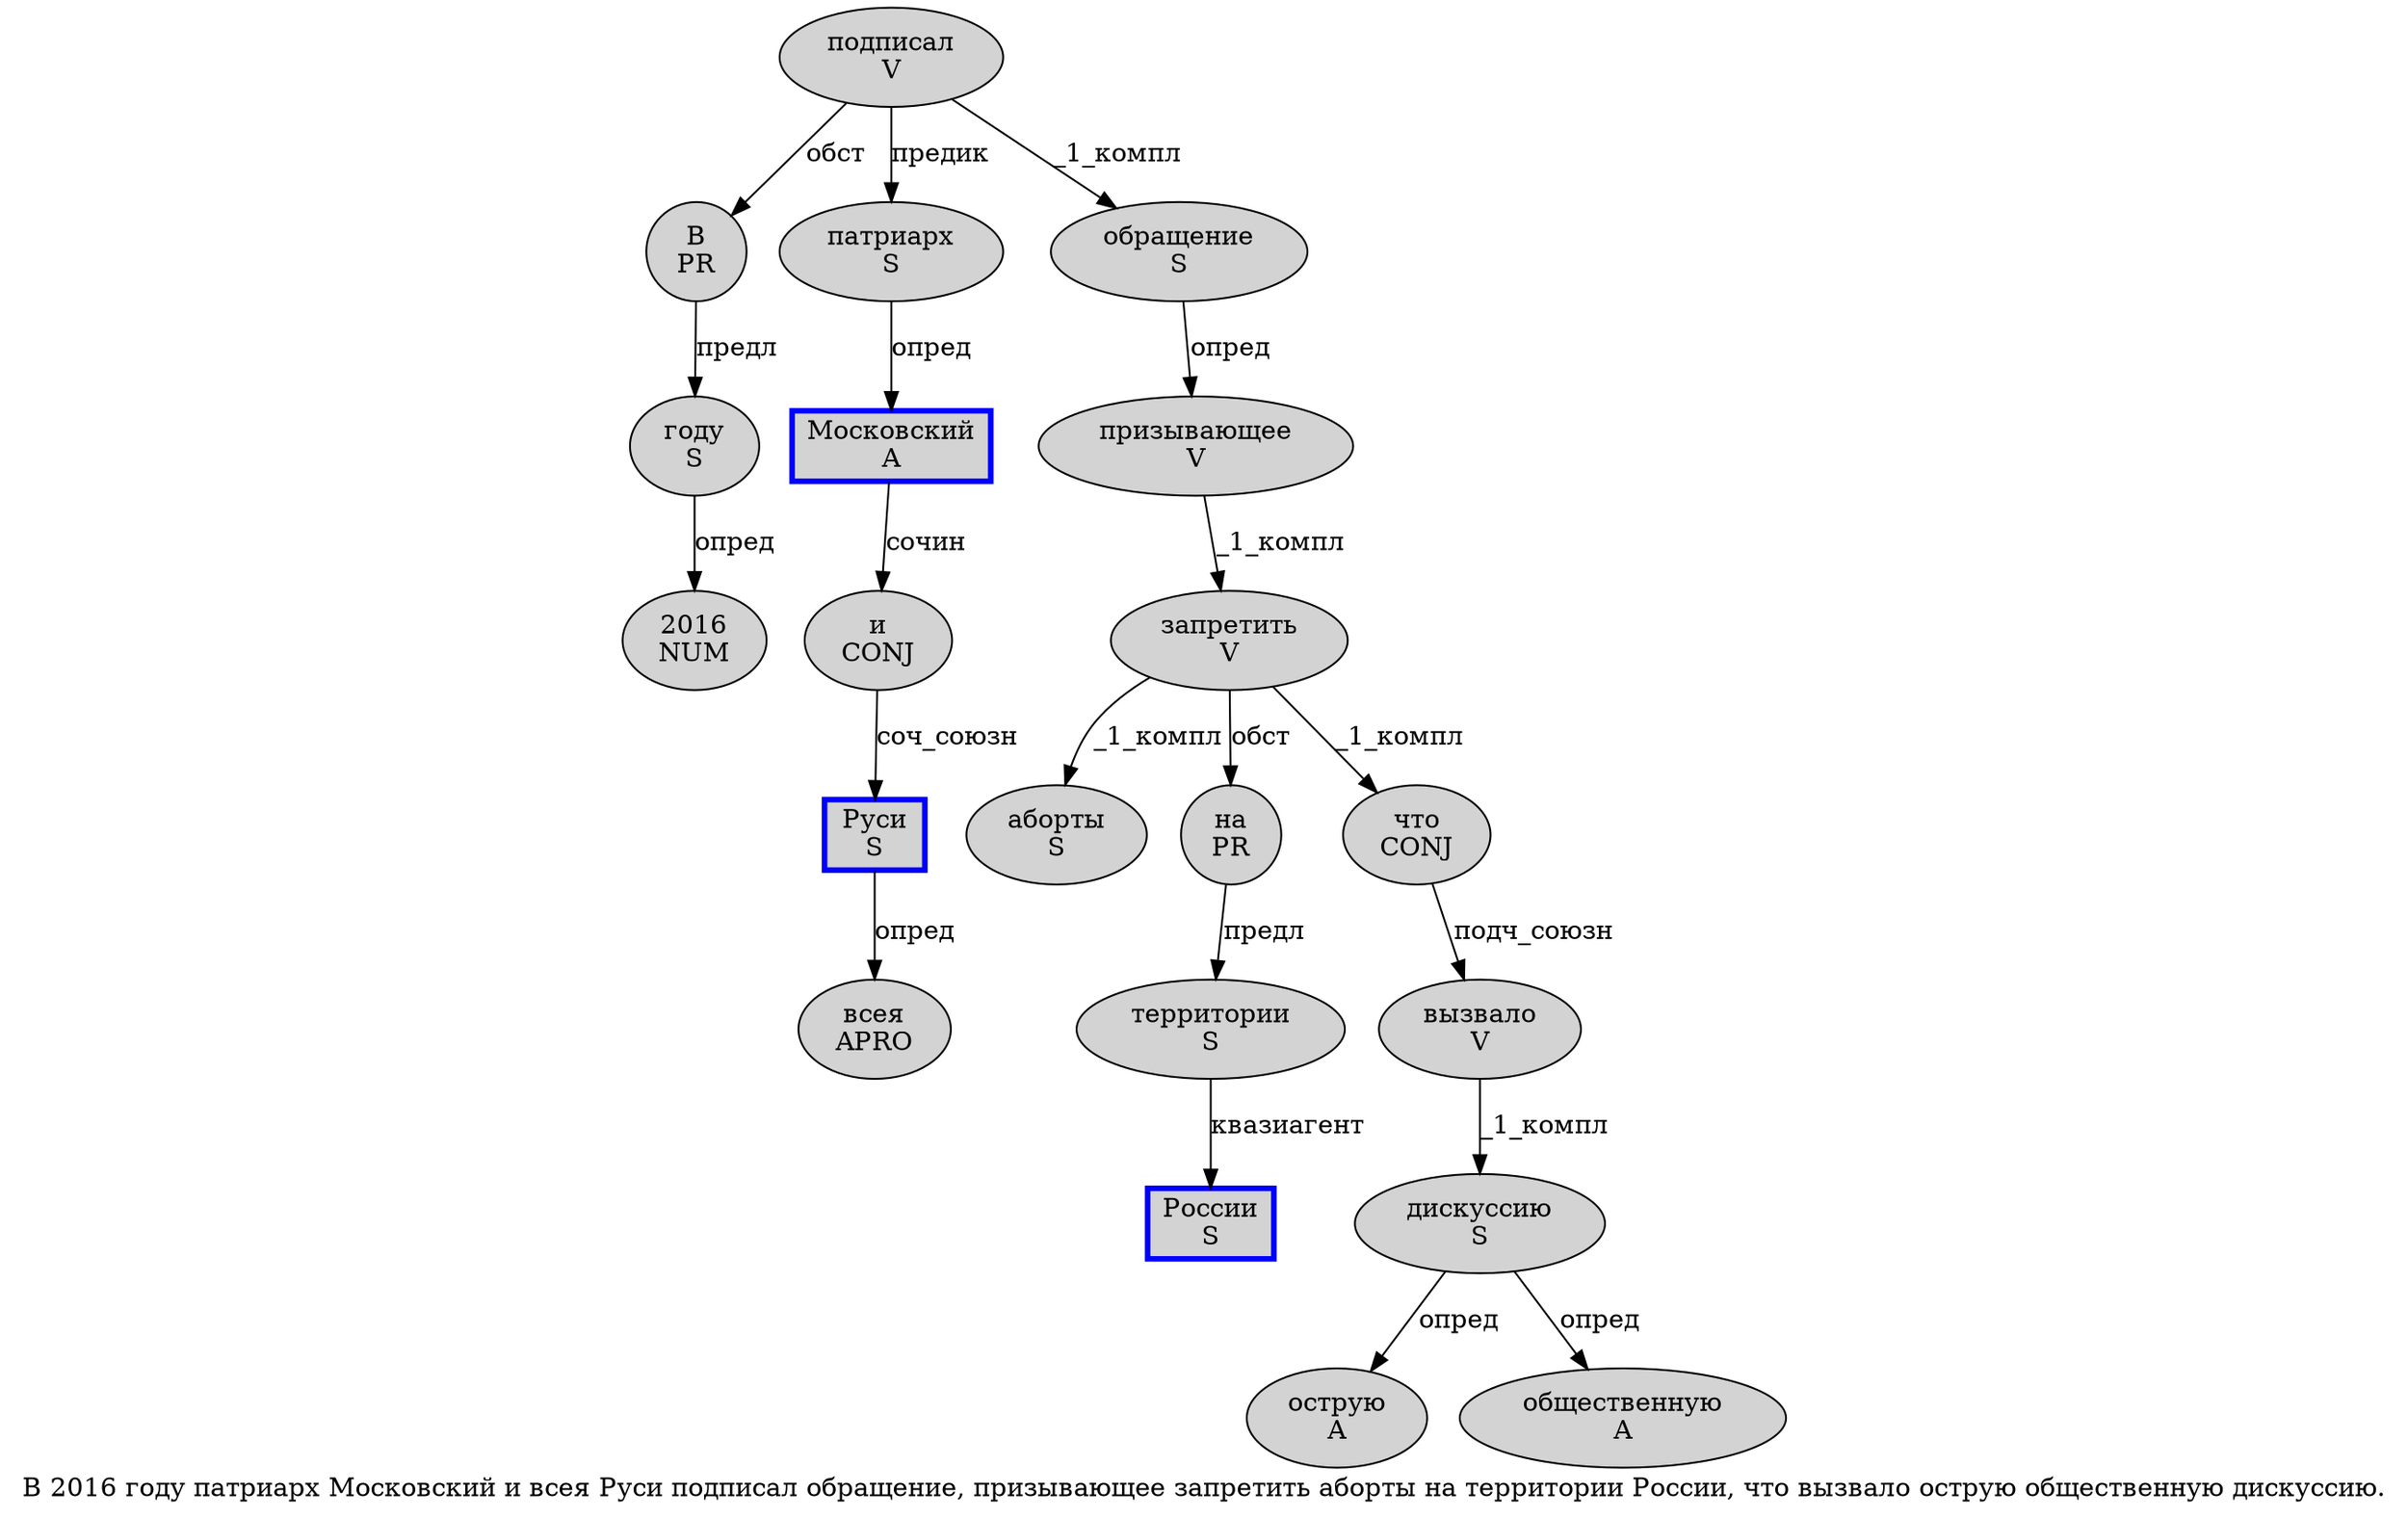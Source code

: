digraph SENTENCE_1131 {
	graph [label="В 2016 году патриарх Московский и всея Руси подписал обращение, призывающее запретить аборты на территории России, что вызвало острую общественную дискуссию."]
	node [style=filled]
		0 [label="В
PR" color="" fillcolor=lightgray penwidth=1 shape=ellipse]
		1 [label="2016
NUM" color="" fillcolor=lightgray penwidth=1 shape=ellipse]
		2 [label="году
S" color="" fillcolor=lightgray penwidth=1 shape=ellipse]
		3 [label="патриарх
S" color="" fillcolor=lightgray penwidth=1 shape=ellipse]
		4 [label="Московский
A" color=blue fillcolor=lightgray penwidth=3 shape=box]
		5 [label="и
CONJ" color="" fillcolor=lightgray penwidth=1 shape=ellipse]
		6 [label="всея
APRO" color="" fillcolor=lightgray penwidth=1 shape=ellipse]
		7 [label="Руси
S" color=blue fillcolor=lightgray penwidth=3 shape=box]
		8 [label="подписал
V" color="" fillcolor=lightgray penwidth=1 shape=ellipse]
		9 [label="обращение
S" color="" fillcolor=lightgray penwidth=1 shape=ellipse]
		11 [label="призывающее
V" color="" fillcolor=lightgray penwidth=1 shape=ellipse]
		12 [label="запретить
V" color="" fillcolor=lightgray penwidth=1 shape=ellipse]
		13 [label="аборты
S" color="" fillcolor=lightgray penwidth=1 shape=ellipse]
		14 [label="на
PR" color="" fillcolor=lightgray penwidth=1 shape=ellipse]
		15 [label="территории
S" color="" fillcolor=lightgray penwidth=1 shape=ellipse]
		16 [label="России
S" color=blue fillcolor=lightgray penwidth=3 shape=box]
		18 [label="что
CONJ" color="" fillcolor=lightgray penwidth=1 shape=ellipse]
		19 [label="вызвало
V" color="" fillcolor=lightgray penwidth=1 shape=ellipse]
		20 [label="острую
A" color="" fillcolor=lightgray penwidth=1 shape=ellipse]
		21 [label="общественную
A" color="" fillcolor=lightgray penwidth=1 shape=ellipse]
		22 [label="дискуссию
S" color="" fillcolor=lightgray penwidth=1 shape=ellipse]
			18 -> 19 [label="подч_союзн"]
			11 -> 12 [label="_1_компл"]
			4 -> 5 [label="сочин"]
			3 -> 4 [label="опред"]
			8 -> 0 [label="обст"]
			8 -> 3 [label="предик"]
			8 -> 9 [label="_1_компл"]
			22 -> 20 [label="опред"]
			22 -> 21 [label="опред"]
			7 -> 6 [label="опред"]
			12 -> 13 [label="_1_компл"]
			12 -> 14 [label="обст"]
			12 -> 18 [label="_1_компл"]
			9 -> 11 [label="опред"]
			14 -> 15 [label="предл"]
			19 -> 22 [label="_1_компл"]
			15 -> 16 [label="квазиагент"]
			2 -> 1 [label="опред"]
			0 -> 2 [label="предл"]
			5 -> 7 [label="соч_союзн"]
}